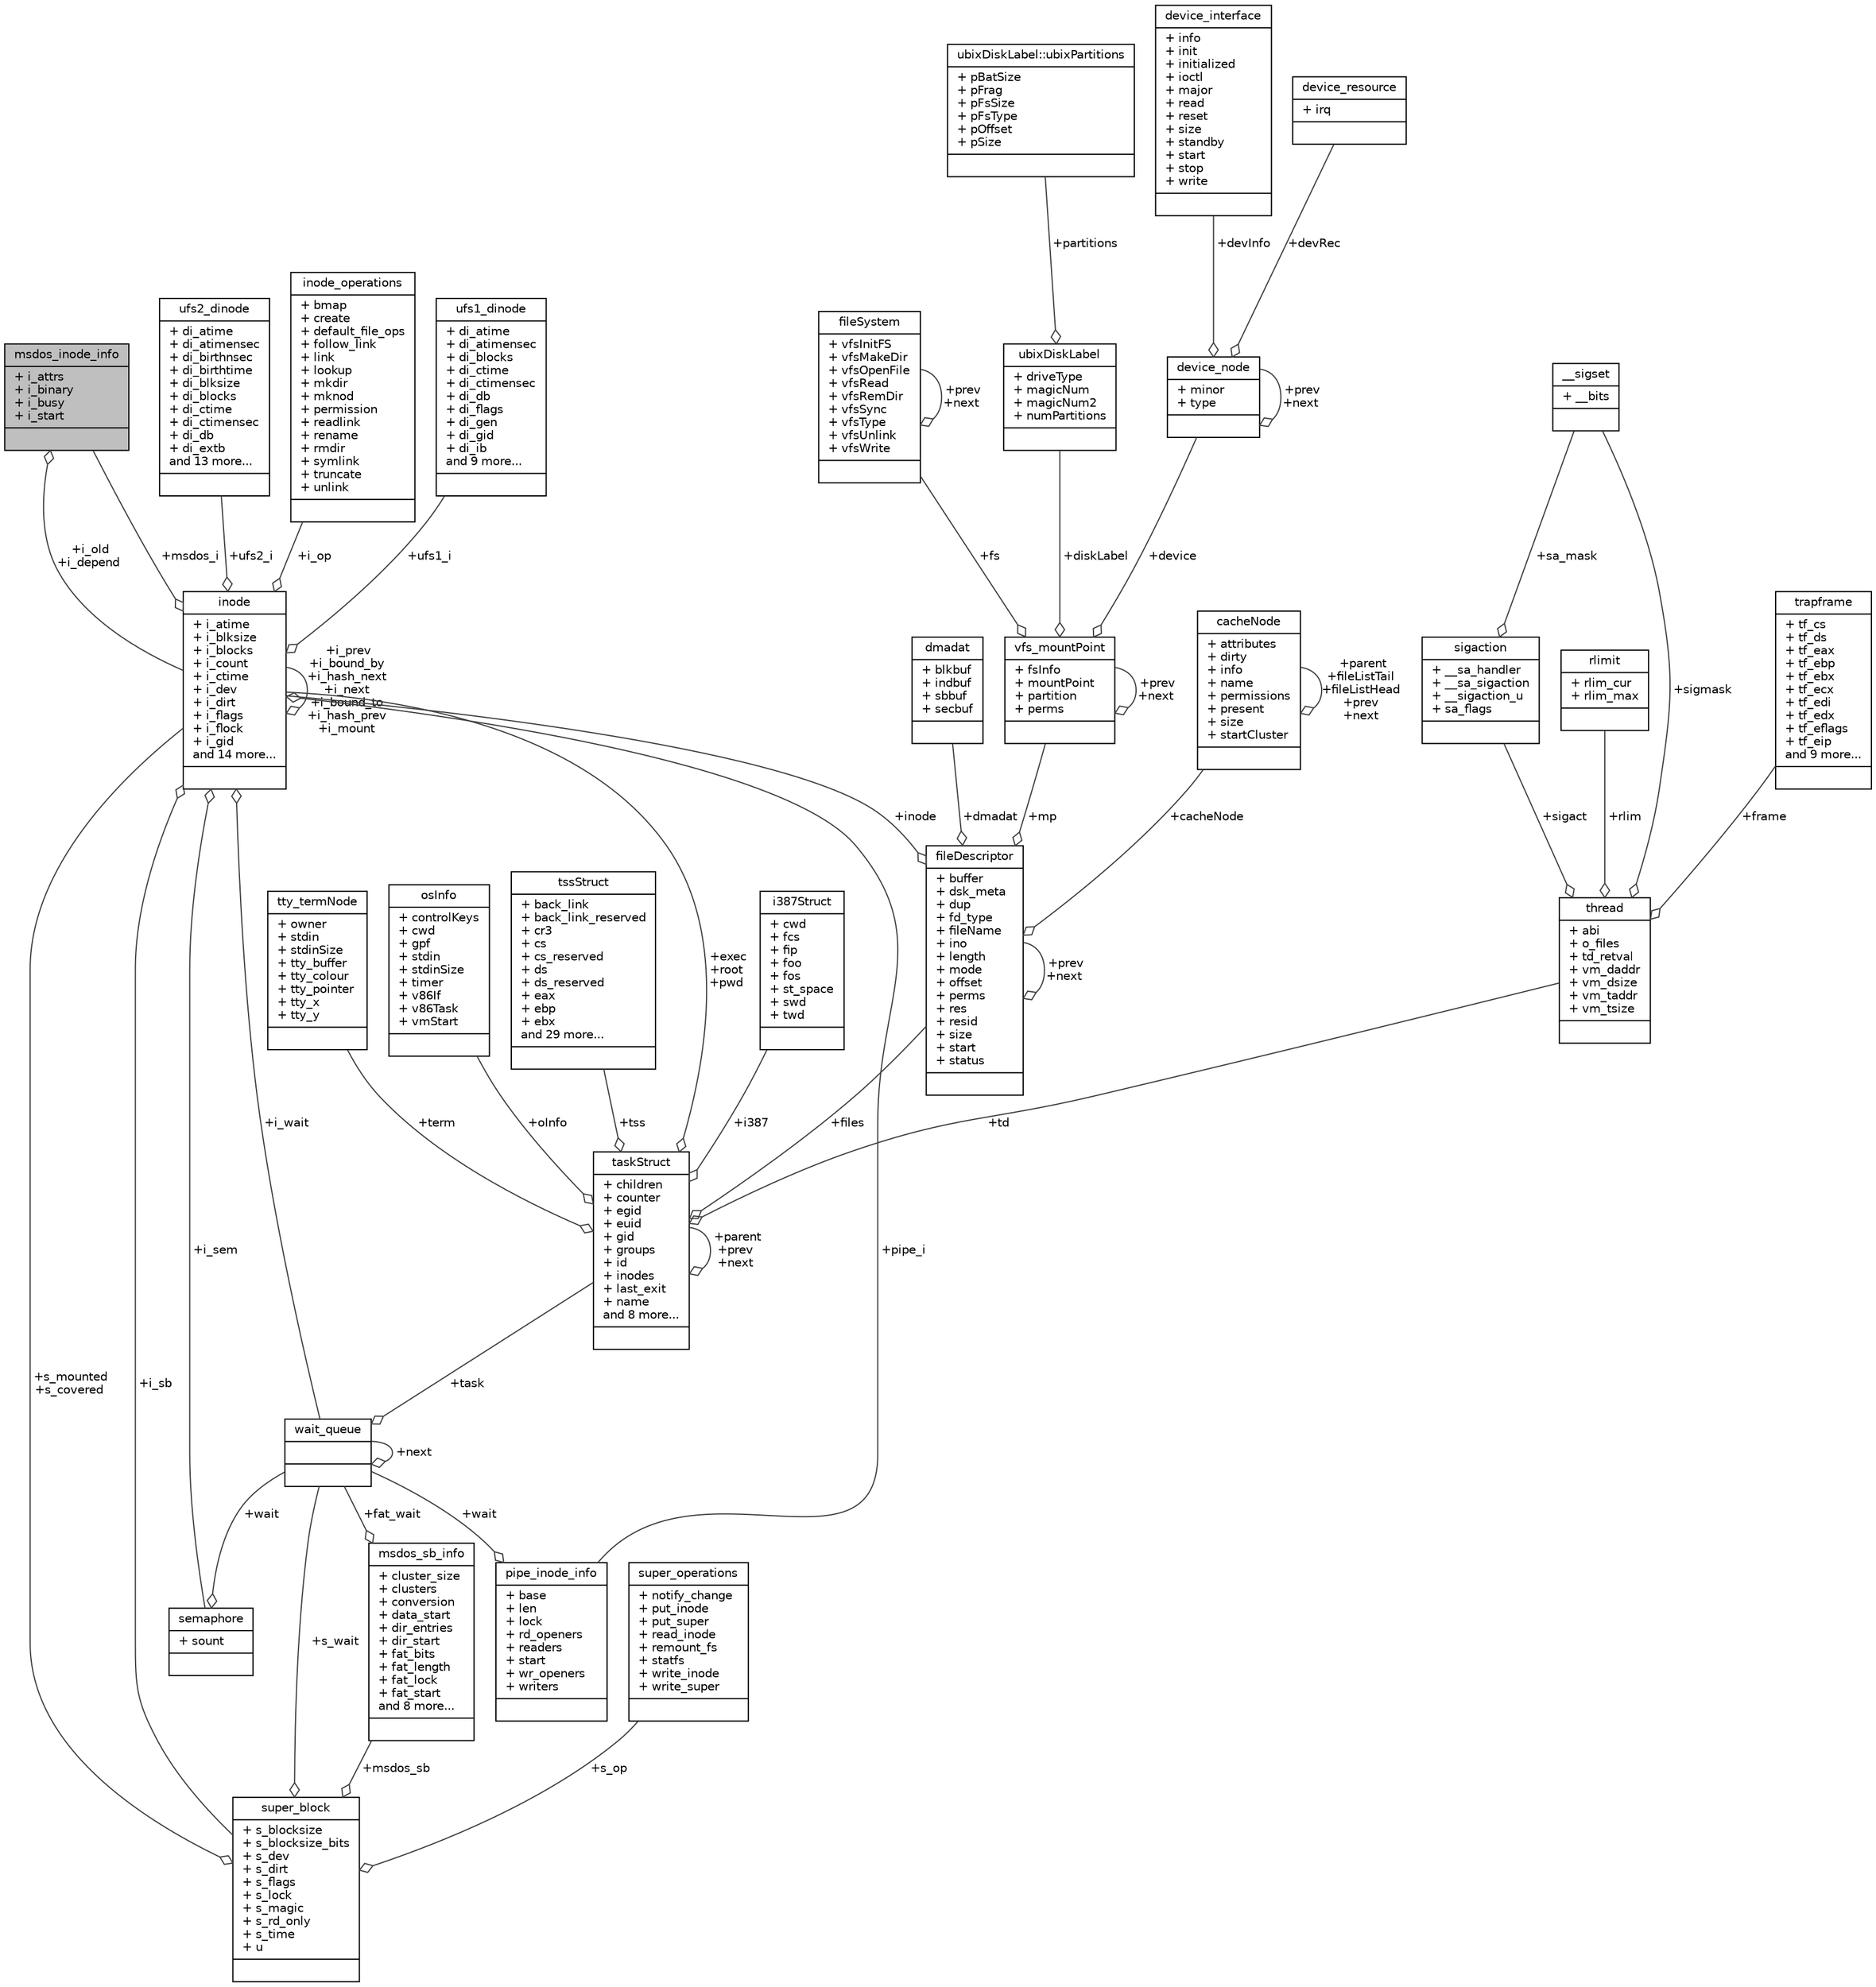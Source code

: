 digraph "msdos_inode_info"
{
 // LATEX_PDF_SIZE
  edge [fontname="Helvetica",fontsize="10",labelfontname="Helvetica",labelfontsize="10"];
  node [fontname="Helvetica",fontsize="10",shape=record];
  Node1 [label="{msdos_inode_info\n|+ i_attrs\l+ i_binary\l+ i_busy\l+ i_start\l|}",height=0.2,width=0.4,color="black", fillcolor="grey75", style="filled", fontcolor="black",tooltip=" "];
  Node2 -> Node1 [color="grey25",fontsize="10",style="solid",label=" +i_old\n+i_depend" ,arrowhead="odiamond",fontname="Helvetica"];
  Node2 [label="{inode\n|+ i_atime\l+ i_blksize\l+ i_blocks\l+ i_count\l+ i_ctime\l+ i_dev\l+ i_dirt\l+ i_flags\l+ i_flock\l+ i_gid\land 14 more...\l|}",height=0.2,width=0.4,color="black", fillcolor="white", style="filled",URL="$structinode.html",tooltip=" "];
  Node1 -> Node2 [color="grey25",fontsize="10",style="solid",label=" +msdos_i" ,arrowhead="odiamond",fontname="Helvetica"];
  Node3 -> Node2 [color="grey25",fontsize="10",style="solid",label=" +i_sb" ,arrowhead="odiamond",fontname="Helvetica"];
  Node3 [label="{super_block\n|+ s_blocksize\l+ s_blocksize_bits\l+ s_dev\l+ s_dirt\l+ s_flags\l+ s_lock\l+ s_magic\l+ s_rd_only\l+ s_time\l+ u\l|}",height=0.2,width=0.4,color="black", fillcolor="white", style="filled",URL="$structsuper__block.html",tooltip=" "];
  Node4 -> Node3 [color="grey25",fontsize="10",style="solid",label=" +msdos_sb" ,arrowhead="odiamond",fontname="Helvetica"];
  Node4 [label="{msdos_sb_info\n|+ cluster_size\l+ clusters\l+ conversion\l+ data_start\l+ dir_entries\l+ dir_start\l+ fat_bits\l+ fat_length\l+ fat_lock\l+ fat_start\land 8 more...\l|}",height=0.2,width=0.4,color="black", fillcolor="white", style="filled",URL="$structmsdos__sb__info.html",tooltip=" "];
  Node5 -> Node4 [color="grey25",fontsize="10",style="solid",label=" +fat_wait" ,arrowhead="odiamond",fontname="Helvetica"];
  Node5 [label="{wait_queue\n||}",height=0.2,width=0.4,color="black", fillcolor="white", style="filled",URL="$structwait__queue.html",tooltip=" "];
  Node6 -> Node5 [color="grey25",fontsize="10",style="solid",label=" +task" ,arrowhead="odiamond",fontname="Helvetica"];
  Node6 [label="{taskStruct\n|+ children\l+ counter\l+ egid\l+ euid\l+ gid\l+ groups\l+ id\l+ inodes\l+ last_exit\l+ name\land 8 more...\l|}",height=0.2,width=0.4,color="black", fillcolor="white", style="filled",URL="$structtaskStruct.html",tooltip=" "];
  Node2 -> Node6 [color="grey25",fontsize="10",style="solid",label=" +exec\n+root\n+pwd" ,arrowhead="odiamond",fontname="Helvetica"];
  Node6 -> Node6 [color="grey25",fontsize="10",style="solid",label=" +parent\n+prev\n+next" ,arrowhead="odiamond",fontname="Helvetica"];
  Node7 -> Node6 [color="grey25",fontsize="10",style="solid",label=" +i387" ,arrowhead="odiamond",fontname="Helvetica"];
  Node7 [label="{i387Struct\n|+ cwd\l+ fcs\l+ fip\l+ foo\l+ fos\l+ st_space\l+ swd\l+ twd\l|}",height=0.2,width=0.4,color="black", fillcolor="white", style="filled",URL="$structi387Struct.html",tooltip=" "];
  Node8 -> Node6 [color="grey25",fontsize="10",style="solid",label=" +td" ,arrowhead="odiamond",fontname="Helvetica"];
  Node8 [label="{thread\n|+ abi\l+ o_files\l+ td_retval\l+ vm_daddr\l+ vm_dsize\l+ vm_taddr\l+ vm_tsize\l|}",height=0.2,width=0.4,color="black", fillcolor="white", style="filled",URL="$structthread.html",tooltip=" "];
  Node9 -> Node8 [color="grey25",fontsize="10",style="solid",label=" +frame" ,arrowhead="odiamond",fontname="Helvetica"];
  Node9 [label="{trapframe\n|+ tf_cs\l+ tf_ds\l+ tf_eax\l+ tf_ebp\l+ tf_ebx\l+ tf_ecx\l+ tf_edi\l+ tf_edx\l+ tf_eflags\l+ tf_eip\land 9 more...\l|}",height=0.2,width=0.4,color="black", fillcolor="white", style="filled",URL="$structtrapframe.html",tooltip=" "];
  Node10 -> Node8 [color="grey25",fontsize="10",style="solid",label=" +sigmask" ,arrowhead="odiamond",fontname="Helvetica"];
  Node10 [label="{__sigset\n|+ __bits\l|}",height=0.2,width=0.4,color="black", fillcolor="white", style="filled",URL="$struct____sigset.html",tooltip=" "];
  Node11 -> Node8 [color="grey25",fontsize="10",style="solid",label=" +rlim" ,arrowhead="odiamond",fontname="Helvetica"];
  Node11 [label="{rlimit\n|+ rlim_cur\l+ rlim_max\l|}",height=0.2,width=0.4,color="black", fillcolor="white", style="filled",URL="$structrlimit.html",tooltip=" "];
  Node12 -> Node8 [color="grey25",fontsize="10",style="solid",label=" +sigact" ,arrowhead="odiamond",fontname="Helvetica"];
  Node12 [label="{sigaction\n|+ __sa_handler\l+ __sa_sigaction\l+ __sigaction_u\l+ sa_flags\l|}",height=0.2,width=0.4,color="black", fillcolor="white", style="filled",URL="$structsigaction.html",tooltip=" "];
  Node10 -> Node12 [color="grey25",fontsize="10",style="solid",label=" +sa_mask" ,arrowhead="odiamond",fontname="Helvetica"];
  Node13 -> Node6 [color="grey25",fontsize="10",style="solid",label=" +files" ,arrowhead="odiamond",fontname="Helvetica"];
  Node13 [label="{fileDescriptor\n|+ buffer\l+ dsk_meta\l+ dup\l+ fd_type\l+ fileName\l+ ino\l+ length\l+ mode\l+ offset\l+ perms\l+ res\l+ resid\l+ size\l+ start\l+ status\l|}",height=0.2,width=0.4,color="black", fillcolor="white", style="filled",URL="$structfileDescriptor.html",tooltip=" "];
  Node2 -> Node13 [color="grey25",fontsize="10",style="solid",label=" +inode" ,arrowhead="odiamond",fontname="Helvetica"];
  Node14 -> Node13 [color="grey25",fontsize="10",style="solid",label=" +cacheNode" ,arrowhead="odiamond",fontname="Helvetica"];
  Node14 [label="{cacheNode\n|+ attributes\l+ dirty\l+ info\l+ name\l+ permissions\l+ present\l+ size\l+ startCluster\l|}",height=0.2,width=0.4,color="black", fillcolor="white", style="filled",URL="$structcacheNode.html",tooltip=" "];
  Node14 -> Node14 [color="grey25",fontsize="10",style="solid",label=" +parent\n+fileListTail\n+fileListHead\n+prev\n+next" ,arrowhead="odiamond",fontname="Helvetica"];
  Node13 -> Node13 [color="grey25",fontsize="10",style="solid",label=" +prev\n+next" ,arrowhead="odiamond",fontname="Helvetica"];
  Node15 -> Node13 [color="grey25",fontsize="10",style="solid",label=" +dmadat" ,arrowhead="odiamond",fontname="Helvetica"];
  Node15 [label="{dmadat\n|+ blkbuf\l+ indbuf\l+ sbbuf\l+ secbuf\l|}",height=0.2,width=0.4,color="black", fillcolor="white", style="filled",URL="$structdmadat.html",tooltip=" "];
  Node16 -> Node13 [color="grey25",fontsize="10",style="solid",label=" +mp" ,arrowhead="odiamond",fontname="Helvetica"];
  Node16 [label="{vfs_mountPoint\n|+ fsInfo\l+ mountPoint\l+ partition\l+ perms\l|}",height=0.2,width=0.4,color="black", fillcolor="white", style="filled",URL="$structvfs__mountPoint.html",tooltip=" "];
  Node17 -> Node16 [color="grey25",fontsize="10",style="solid",label=" +diskLabel" ,arrowhead="odiamond",fontname="Helvetica"];
  Node17 [label="{ubixDiskLabel\n|+ driveType\l+ magicNum\l+ magicNum2\l+ numPartitions\l|}",height=0.2,width=0.4,color="black", fillcolor="white", style="filled",URL="$structubixDiskLabel.html",tooltip=" "];
  Node18 -> Node17 [color="grey25",fontsize="10",style="solid",label=" +partitions" ,arrowhead="odiamond",fontname="Helvetica"];
  Node18 [label="{ubixDiskLabel::ubixPartitions\n|+ pBatSize\l+ pFrag\l+ pFsSize\l+ pFsType\l+ pOffset\l+ pSize\l|}",height=0.2,width=0.4,color="black", fillcolor="white", style="filled",URL="$structubixDiskLabel_1_1ubixPartitions.html",tooltip=" "];
  Node19 -> Node16 [color="grey25",fontsize="10",style="solid",label=" +device" ,arrowhead="odiamond",fontname="Helvetica"];
  Node19 [label="{device_node\n|+ minor\l+ type\l|}",height=0.2,width=0.4,color="black", fillcolor="white", style="filled",URL="$structdevice__node.html",tooltip=" "];
  Node20 -> Node19 [color="grey25",fontsize="10",style="solid",label=" +devRec" ,arrowhead="odiamond",fontname="Helvetica"];
  Node20 [label="{device_resource\n|+ irq\l|}",height=0.2,width=0.4,color="black", fillcolor="white", style="filled",URL="$structdevice__resource.html",tooltip=" "];
  Node21 -> Node19 [color="grey25",fontsize="10",style="solid",label=" +devInfo" ,arrowhead="odiamond",fontname="Helvetica"];
  Node21 [label="{device_interface\n|+ info\l+ init\l+ initialized\l+ ioctl\l+ major\l+ read\l+ reset\l+ size\l+ standby\l+ start\l+ stop\l+ write\l|}",height=0.2,width=0.4,color="black", fillcolor="white", style="filled",URL="$structdevice__interface.html",tooltip=" "];
  Node19 -> Node19 [color="grey25",fontsize="10",style="solid",label=" +prev\n+next" ,arrowhead="odiamond",fontname="Helvetica"];
  Node22 -> Node16 [color="grey25",fontsize="10",style="solid",label=" +fs" ,arrowhead="odiamond",fontname="Helvetica"];
  Node22 [label="{fileSystem\n|+ vfsInitFS\l+ vfsMakeDir\l+ vfsOpenFile\l+ vfsRead\l+ vfsRemDir\l+ vfsSync\l+ vfsType\l+ vfsUnlink\l+ vfsWrite\l|}",height=0.2,width=0.4,color="black", fillcolor="white", style="filled",URL="$structfileSystem.html",tooltip="filesSystem Structure"];
  Node22 -> Node22 [color="grey25",fontsize="10",style="solid",label=" +prev\n+next" ,arrowhead="odiamond",fontname="Helvetica"];
  Node16 -> Node16 [color="grey25",fontsize="10",style="solid",label=" +prev\n+next" ,arrowhead="odiamond",fontname="Helvetica"];
  Node23 -> Node6 [color="grey25",fontsize="10",style="solid",label=" +term" ,arrowhead="odiamond",fontname="Helvetica"];
  Node23 [label="{tty_termNode\n|+ owner\l+ stdin\l+ stdinSize\l+ tty_buffer\l+ tty_colour\l+ tty_pointer\l+ tty_x\l+ tty_y\l|}",height=0.2,width=0.4,color="black", fillcolor="white", style="filled",URL="$structtty__termNode.html",tooltip=" "];
  Node24 -> Node6 [color="grey25",fontsize="10",style="solid",label=" +oInfo" ,arrowhead="odiamond",fontname="Helvetica"];
  Node24 [label="{osInfo\n|+ controlKeys\l+ cwd\l+ gpf\l+ stdin\l+ stdinSize\l+ timer\l+ v86If\l+ v86Task\l+ vmStart\l|}",height=0.2,width=0.4,color="black", fillcolor="white", style="filled",URL="$structosInfo.html",tooltip=" "];
  Node25 -> Node6 [color="grey25",fontsize="10",style="solid",label=" +tss" ,arrowhead="odiamond",fontname="Helvetica"];
  Node25 [label="{tssStruct\n|+ back_link\l+ back_link_reserved\l+ cr3\l+ cs\l+ cs_reserved\l+ ds\l+ ds_reserved\l+ eax\l+ ebp\l+ ebx\land 29 more...\l|}",height=0.2,width=0.4,color="black", fillcolor="white", style="filled",URL="$structtssStruct.html",tooltip=" "];
  Node5 -> Node5 [color="grey25",fontsize="10",style="solid",label=" +next" ,arrowhead="odiamond",fontname="Helvetica"];
  Node2 -> Node3 [color="grey25",fontsize="10",style="solid",label=" +s_mounted\n+s_covered" ,arrowhead="odiamond",fontname="Helvetica"];
  Node5 -> Node3 [color="grey25",fontsize="10",style="solid",label=" +s_wait" ,arrowhead="odiamond",fontname="Helvetica"];
  Node26 -> Node3 [color="grey25",fontsize="10",style="solid",label=" +s_op" ,arrowhead="odiamond",fontname="Helvetica"];
  Node26 [label="{super_operations\n|+ notify_change\l+ put_inode\l+ put_super\l+ read_inode\l+ remount_fs\l+ statfs\l+ write_inode\l+ write_super\l|}",height=0.2,width=0.4,color="black", fillcolor="white", style="filled",URL="$structsuper__operations.html",tooltip=" "];
  Node2 -> Node2 [color="grey25",fontsize="10",style="solid",label=" +i_prev\n+i_bound_by\n+i_hash_next\n+i_next\n+i_bound_to\n+i_hash_prev\n+i_mount" ,arrowhead="odiamond",fontname="Helvetica"];
  Node27 -> Node2 [color="grey25",fontsize="10",style="solid",label=" +i_sem" ,arrowhead="odiamond",fontname="Helvetica"];
  Node27 [label="{semaphore\n|+ sount\l|}",height=0.2,width=0.4,color="black", fillcolor="white", style="filled",URL="$structsemaphore.html",tooltip=" "];
  Node5 -> Node27 [color="grey25",fontsize="10",style="solid",label=" +wait" ,arrowhead="odiamond",fontname="Helvetica"];
  Node28 -> Node2 [color="grey25",fontsize="10",style="solid",label=" +pipe_i" ,arrowhead="odiamond",fontname="Helvetica"];
  Node28 [label="{pipe_inode_info\n|+ base\l+ len\l+ lock\l+ rd_openers\l+ readers\l+ start\l+ wr_openers\l+ writers\l|}",height=0.2,width=0.4,color="black", fillcolor="white", style="filled",URL="$structpipe__inode__info.html",tooltip=" "];
  Node5 -> Node28 [color="grey25",fontsize="10",style="solid",label=" +wait" ,arrowhead="odiamond",fontname="Helvetica"];
  Node29 -> Node2 [color="grey25",fontsize="10",style="solid",label=" +ufs2_i" ,arrowhead="odiamond",fontname="Helvetica"];
  Node29 [label="{ufs2_dinode\n|+ di_atime\l+ di_atimensec\l+ di_birthnsec\l+ di_birthtime\l+ di_blksize\l+ di_blocks\l+ di_ctime\l+ di_ctimensec\l+ di_db\l+ di_extb\land 13 more...\l|}",height=0.2,width=0.4,color="black", fillcolor="white", style="filled",URL="$structufs2__dinode.html",tooltip=" "];
  Node5 -> Node2 [color="grey25",fontsize="10",style="solid",label=" +i_wait" ,arrowhead="odiamond",fontname="Helvetica"];
  Node30 -> Node2 [color="grey25",fontsize="10",style="solid",label=" +i_op" ,arrowhead="odiamond",fontname="Helvetica"];
  Node30 [label="{inode_operations\n|+ bmap\l+ create\l+ default_file_ops\l+ follow_link\l+ link\l+ lookup\l+ mkdir\l+ mknod\l+ permission\l+ readlink\l+ rename\l+ rmdir\l+ symlink\l+ truncate\l+ unlink\l|}",height=0.2,width=0.4,color="black", fillcolor="white", style="filled",URL="$structinode__operations.html",tooltip=" "];
  Node31 -> Node2 [color="grey25",fontsize="10",style="solid",label=" +ufs1_i" ,arrowhead="odiamond",fontname="Helvetica"];
  Node31 [label="{ufs1_dinode\n|+ di_atime\l+ di_atimensec\l+ di_blocks\l+ di_ctime\l+ di_ctimensec\l+ di_db\l+ di_flags\l+ di_gen\l+ di_gid\l+ di_ib\land 9 more...\l|}",height=0.2,width=0.4,color="black", fillcolor="white", style="filled",URL="$structufs1__dinode.html",tooltip=" "];
}
